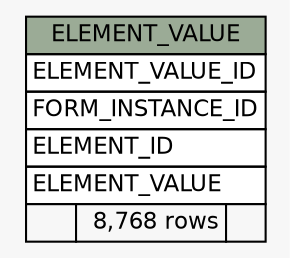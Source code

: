 // dot 2.28.0 on Windows 7 6.1
// SchemaSpy rev 590
digraph "ELEMENT_VALUE" {
  graph [
    rankdir="RL"
    bgcolor="#f7f7f7"
    nodesep="0.18"
    ranksep="0.46"
    fontname="Helvetica"
    fontsize="11"
  ];
  node [
    fontname="Helvetica"
    fontsize="11"
    shape="plaintext"
  ];
  edge [
    arrowsize="0.8"
  ];
  "ELEMENT_VALUE" [
    label=<
    <TABLE BORDER="0" CELLBORDER="1" CELLSPACING="0" BGCOLOR="#ffffff">
      <TR><TD COLSPAN="3" BGCOLOR="#9bab96" ALIGN="CENTER">ELEMENT_VALUE</TD></TR>
      <TR><TD PORT="ELEMENT_VALUE_ID" COLSPAN="3" ALIGN="LEFT">ELEMENT_VALUE_ID</TD></TR>
      <TR><TD PORT="FORM_INSTANCE_ID" COLSPAN="3" ALIGN="LEFT">FORM_INSTANCE_ID</TD></TR>
      <TR><TD PORT="ELEMENT_ID" COLSPAN="3" ALIGN="LEFT">ELEMENT_ID</TD></TR>
      <TR><TD PORT="ELEMENT_VALUE" COLSPAN="3" ALIGN="LEFT">ELEMENT_VALUE</TD></TR>
      <TR><TD ALIGN="LEFT" BGCOLOR="#f7f7f7">  </TD><TD ALIGN="RIGHT" BGCOLOR="#f7f7f7">8,768 rows</TD><TD ALIGN="RIGHT" BGCOLOR="#f7f7f7">  </TD></TR>
    </TABLE>>
    URL="tables/ELEMENT_VALUE.html"
    tooltip="ELEMENT_VALUE"
  ];
}
